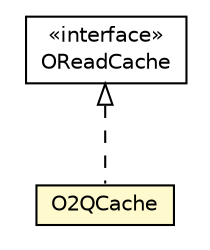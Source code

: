 #!/usr/local/bin/dot
#
# Class diagram 
# Generated by UMLGraph version R5_6-24-gf6e263 (http://www.umlgraph.org/)
#

digraph G {
	edge [fontname="Helvetica",fontsize=10,labelfontname="Helvetica",labelfontsize=10];
	node [fontname="Helvetica",fontsize=10,shape=plaintext];
	nodesep=0.25;
	ranksep=0.5;
	// com.orientechnologies.orient.core.storage.cache.OReadCache
	c492978 [label=<<table title="com.orientechnologies.orient.core.storage.cache.OReadCache" border="0" cellborder="1" cellspacing="0" cellpadding="2" port="p" href="../../OReadCache.html">
		<tr><td><table border="0" cellspacing="0" cellpadding="1">
<tr><td align="center" balign="center"> &#171;interface&#187; </td></tr>
<tr><td align="center" balign="center"> OReadCache </td></tr>
		</table></td></tr>
		</table>>, URL="../../OReadCache.html", fontname="Helvetica", fontcolor="black", fontsize=10.0];
	// com.orientechnologies.orient.core.storage.cache.local.twoq.O2QCache
	c492987 [label=<<table title="com.orientechnologies.orient.core.storage.cache.local.twoq.O2QCache" border="0" cellborder="1" cellspacing="0" cellpadding="2" port="p" bgcolor="lemonChiffon" href="./O2QCache.html">
		<tr><td><table border="0" cellspacing="0" cellpadding="1">
<tr><td align="center" balign="center"> O2QCache </td></tr>
		</table></td></tr>
		</table>>, URL="./O2QCache.html", fontname="Helvetica", fontcolor="black", fontsize=10.0];
	//com.orientechnologies.orient.core.storage.cache.local.twoq.O2QCache implements com.orientechnologies.orient.core.storage.cache.OReadCache
	c492978:p -> c492987:p [dir=back,arrowtail=empty,style=dashed];
}

